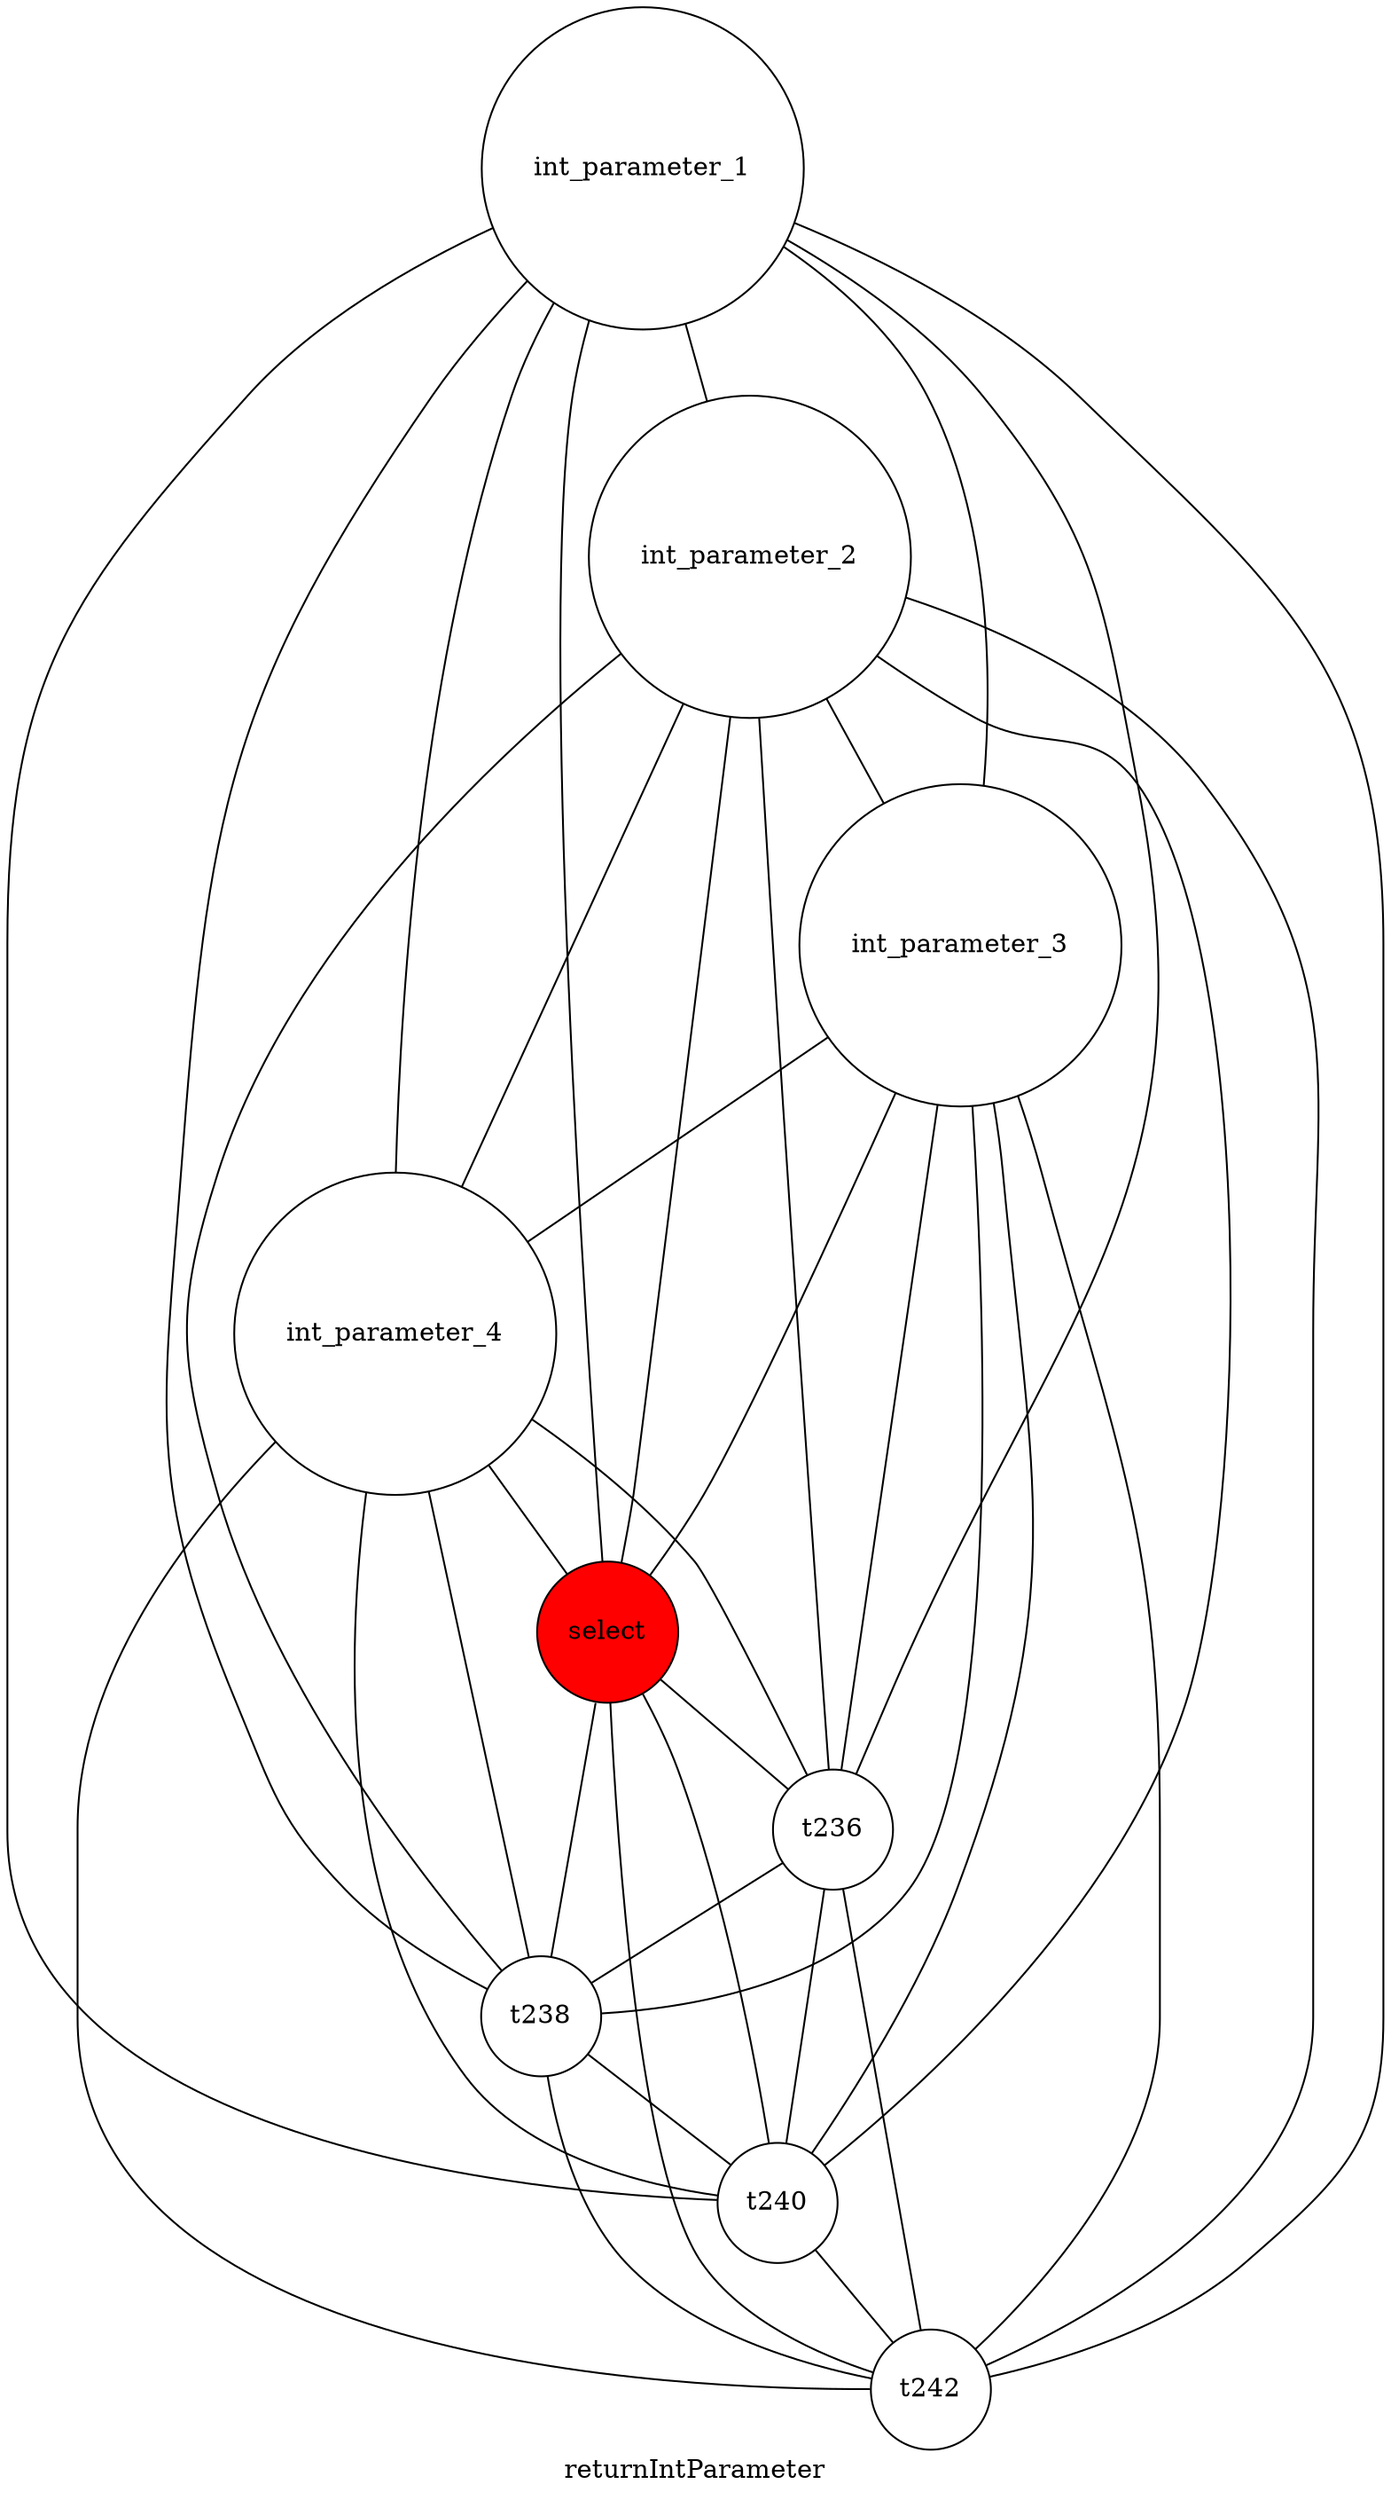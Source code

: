 graph returnIntParameter{
label =returnIntParameter
t236[label="t236", shape=circle, style=filled, fillcolor=White]
t238[label="t238", shape=circle, style=filled, fillcolor=White]
t240[label="t240", shape=circle, style=filled, fillcolor=White]
t242[label="t242", shape=circle, style=filled, fillcolor=White]
int_parameter_1[label="int_parameter_1", shape=circle, style=filled, fillcolor=White]
int_parameter_2[label="int_parameter_2", shape=circle, style=filled, fillcolor=White]
int_parameter_3[label="int_parameter_3", shape=circle, style=filled, fillcolor=White]
int_parameter_4[label="int_parameter_4", shape=circle, style=filled, fillcolor=White]
select[label="select", shape=circle, style=filled, fillcolor=Red]
int_parameter_1--int_parameter_2
int_parameter_1--int_parameter_3
int_parameter_1--int_parameter_4
int_parameter_1--select
int_parameter_1--t236
int_parameter_1--t238
int_parameter_1--t240
int_parameter_1--t242
int_parameter_2--int_parameter_3
int_parameter_2--int_parameter_4
int_parameter_2--select
int_parameter_2--t236
int_parameter_2--t238
int_parameter_2--t240
int_parameter_2--t242
int_parameter_3--int_parameter_4
int_parameter_3--select
int_parameter_3--t236
int_parameter_3--t238
int_parameter_3--t240
int_parameter_3--t242
int_parameter_4--select
int_parameter_4--t236
int_parameter_4--t238
int_parameter_4--t240
int_parameter_4--t242
select--t236
select--t238
select--t240
select--t242
t236--t238
t236--t240
t236--t242
t238--t240
t238--t242
t240--t242
}
